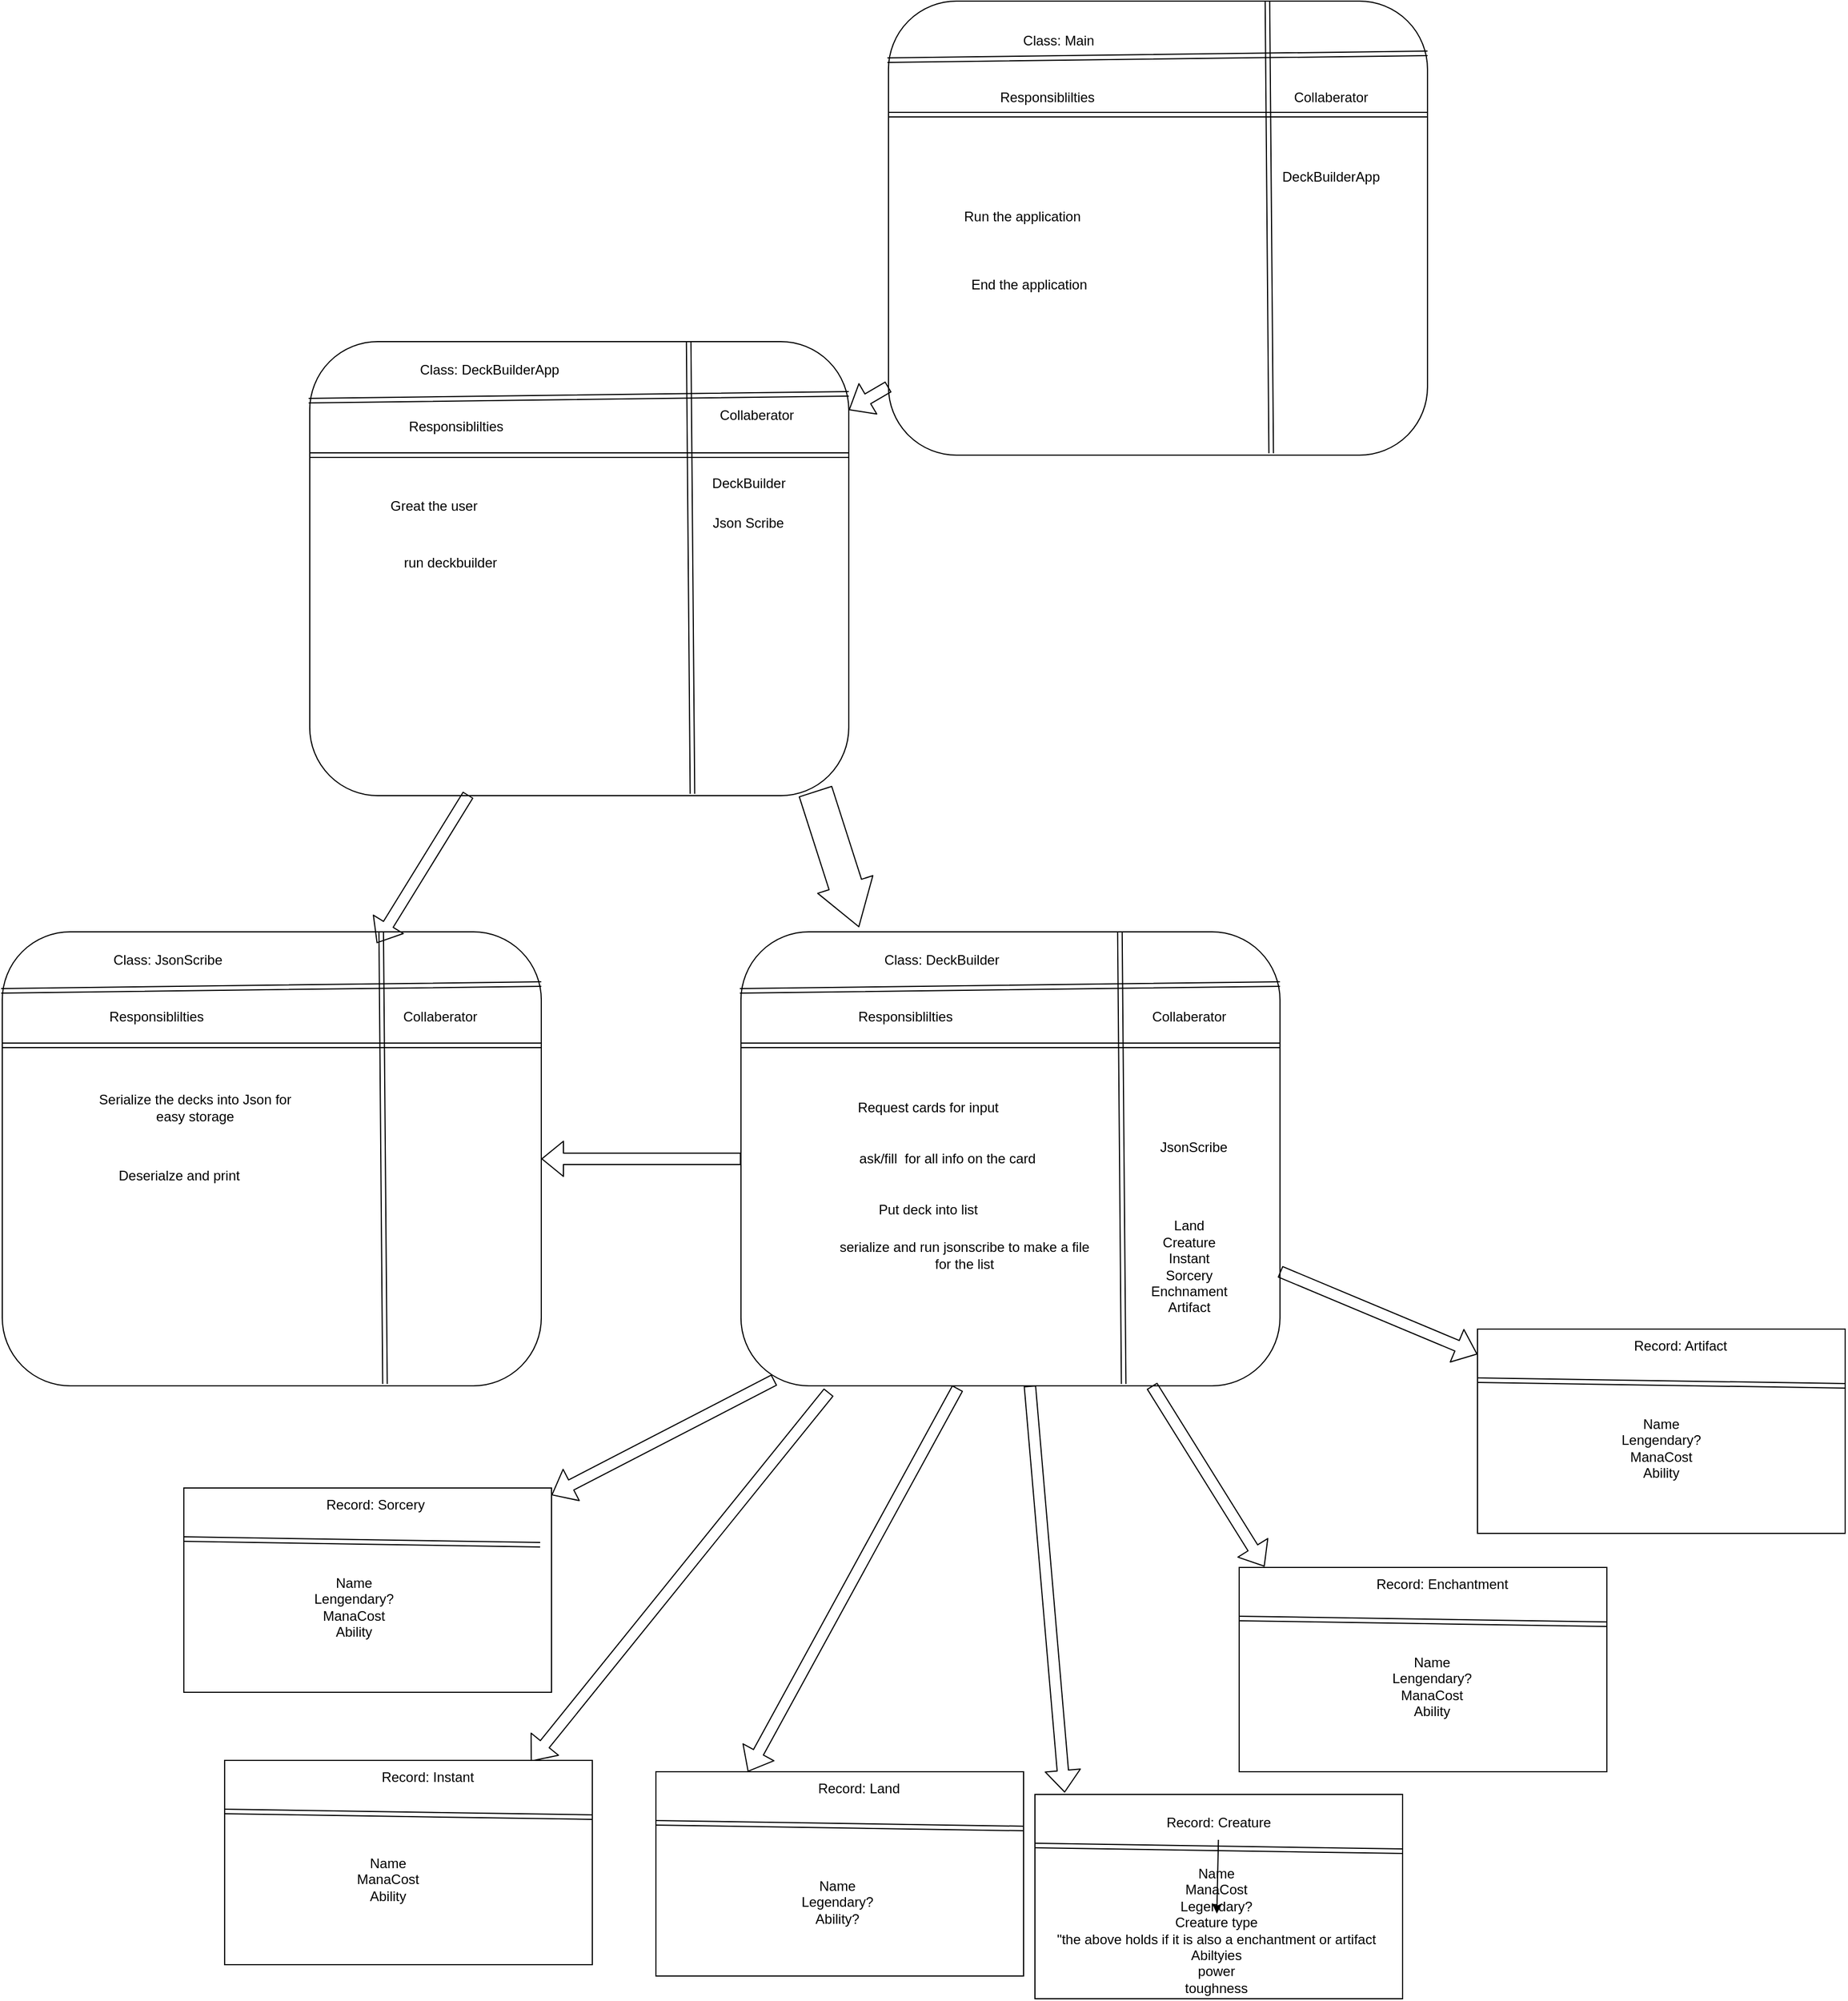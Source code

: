 <mxfile>
    <diagram id="VxAjxtcHLlGStrnzNrc-" name="Page-1">
        <mxGraphModel dx="1730" dy="1812" grid="1" gridSize="10" guides="1" tooltips="1" connect="1" arrows="1" fold="1" page="1" pageScale="1" pageWidth="850" pageHeight="1100" math="0" shadow="0">
            <root>
                <mxCell id="0"/>
                <mxCell id="1" parent="0"/>
                <mxCell id="8" value="" style="rounded=1;whiteSpace=wrap;html=1;" vertex="1" parent="1">
                    <mxGeometry x="610.95" y="-460" width="475" height="400" as="geometry"/>
                </mxCell>
                <mxCell id="10" value="" style="shape=link;html=1;exitX=0;exitY=0.25;exitDx=0;exitDy=0;entryX=1;entryY=0.25;entryDx=0;entryDy=0;" edge="1" parent="1" source="8" target="8">
                    <mxGeometry width="100" relative="1" as="geometry">
                        <mxPoint x="560.95" y="-310" as="sourcePoint"/>
                        <mxPoint x="660.95" y="-310" as="targetPoint"/>
                    </mxGeometry>
                </mxCell>
                <mxCell id="11" value="" style="shape=link;html=1;entryX=0.71;entryY=0.996;entryDx=0;entryDy=0;entryPerimeter=0;exitX=0.703;exitY=0;exitDx=0;exitDy=0;exitPerimeter=0;" edge="1" parent="1" source="8" target="8">
                    <mxGeometry width="100" relative="1" as="geometry">
                        <mxPoint x="670.95" y="-350" as="sourcePoint"/>
                        <mxPoint x="720.95" y="-250" as="targetPoint"/>
                    </mxGeometry>
                </mxCell>
                <mxCell id="12" value="Class: Main" style="text;html=1;strokeColor=none;fillColor=none;align=center;verticalAlign=middle;whiteSpace=wrap;rounded=0;" vertex="1" parent="1">
                    <mxGeometry x="710.95" y="-440" width="100" height="30" as="geometry"/>
                </mxCell>
                <mxCell id="13" value="DeckBuilderApp" style="text;html=1;strokeColor=none;fillColor=none;align=center;verticalAlign=middle;whiteSpace=wrap;rounded=0;" vertex="1" parent="1">
                    <mxGeometry x="970.95" y="-320" width="60" height="30" as="geometry"/>
                </mxCell>
                <mxCell id="15" value="Collaberator" style="text;html=1;strokeColor=none;fillColor=none;align=center;verticalAlign=middle;whiteSpace=wrap;rounded=0;" vertex="1" parent="1">
                    <mxGeometry x="970.95" y="-390" width="60" height="30" as="geometry"/>
                </mxCell>
                <mxCell id="16" value="" style="shape=link;html=1;exitX=-0.002;exitY=0.13;exitDx=0;exitDy=0;exitPerimeter=0;entryX=1;entryY=0.115;entryDx=0;entryDy=0;entryPerimeter=0;" edge="1" parent="1" source="8" target="8">
                    <mxGeometry width="100" relative="1" as="geometry">
                        <mxPoint x="690.95" y="-430" as="sourcePoint"/>
                        <mxPoint x="790.95" y="-430" as="targetPoint"/>
                    </mxGeometry>
                </mxCell>
                <mxCell id="17" value="Responsiblilties" style="text;html=1;strokeColor=none;fillColor=none;align=center;verticalAlign=middle;whiteSpace=wrap;rounded=0;" vertex="1" parent="1">
                    <mxGeometry x="720.95" y="-390" width="60" height="30" as="geometry"/>
                </mxCell>
                <mxCell id="18" value="" style="rounded=1;whiteSpace=wrap;html=1;" vertex="1" parent="1">
                    <mxGeometry x="-170.0" y="360" width="475" height="400" as="geometry"/>
                </mxCell>
                <mxCell id="19" value="" style="shape=link;html=1;exitX=0;exitY=0.25;exitDx=0;exitDy=0;entryX=1;entryY=0.25;entryDx=0;entryDy=0;" edge="1" parent="1" source="18" target="18">
                    <mxGeometry width="100" relative="1" as="geometry">
                        <mxPoint x="-224.05" y="500" as="sourcePoint"/>
                        <mxPoint x="-124.05" y="500" as="targetPoint"/>
                    </mxGeometry>
                </mxCell>
                <mxCell id="20" value="" style="shape=link;html=1;entryX=0.71;entryY=0.996;entryDx=0;entryDy=0;entryPerimeter=0;exitX=0.703;exitY=0;exitDx=0;exitDy=0;exitPerimeter=0;" edge="1" parent="1" source="18" target="18">
                    <mxGeometry width="100" relative="1" as="geometry">
                        <mxPoint x="-114.05" y="460" as="sourcePoint"/>
                        <mxPoint x="-64.05" y="560" as="targetPoint"/>
                    </mxGeometry>
                </mxCell>
                <mxCell id="21" value="Class: JsonScribe" style="text;html=1;strokeColor=none;fillColor=none;align=center;verticalAlign=middle;whiteSpace=wrap;rounded=0;" vertex="1" parent="1">
                    <mxGeometry x="-74.05" y="370" width="100" height="30" as="geometry"/>
                </mxCell>
                <mxCell id="23" value="Serialize the decks into Json for easy storage" style="text;html=1;strokeColor=none;fillColor=none;align=center;verticalAlign=middle;whiteSpace=wrap;rounded=0;" vertex="1" parent="1">
                    <mxGeometry x="-100" y="500" width="200" height="30" as="geometry"/>
                </mxCell>
                <mxCell id="24" value="Collaberator" style="text;html=1;strokeColor=none;fillColor=none;align=center;verticalAlign=middle;whiteSpace=wrap;rounded=0;" vertex="1" parent="1">
                    <mxGeometry x="185.95" y="420" width="60" height="30" as="geometry"/>
                </mxCell>
                <mxCell id="25" value="" style="shape=link;html=1;exitX=-0.002;exitY=0.13;exitDx=0;exitDy=0;exitPerimeter=0;entryX=1;entryY=0.115;entryDx=0;entryDy=0;entryPerimeter=0;" edge="1" parent="1" source="18" target="18">
                    <mxGeometry width="100" relative="1" as="geometry">
                        <mxPoint x="-94.05" y="380" as="sourcePoint"/>
                        <mxPoint x="5.95" y="380" as="targetPoint"/>
                    </mxGeometry>
                </mxCell>
                <mxCell id="26" value="Responsiblilties" style="text;html=1;strokeColor=none;fillColor=none;align=center;verticalAlign=middle;whiteSpace=wrap;rounded=0;" vertex="1" parent="1">
                    <mxGeometry x="-64.05" y="420" width="60" height="30" as="geometry"/>
                </mxCell>
                <mxCell id="27" value="" style="rounded=1;whiteSpace=wrap;html=1;" vertex="1" parent="1">
                    <mxGeometry x="480.95" y="360" width="475" height="400" as="geometry"/>
                </mxCell>
                <mxCell id="28" value="" style="shape=link;html=1;exitX=0;exitY=0.25;exitDx=0;exitDy=0;entryX=1;entryY=0.25;entryDx=0;entryDy=0;" edge="1" parent="1" source="27" target="27">
                    <mxGeometry width="100" relative="1" as="geometry">
                        <mxPoint x="435.95" y="500" as="sourcePoint"/>
                        <mxPoint x="535.95" y="500" as="targetPoint"/>
                    </mxGeometry>
                </mxCell>
                <mxCell id="29" value="" style="shape=link;html=1;entryX=0.71;entryY=0.996;entryDx=0;entryDy=0;entryPerimeter=0;exitX=0.703;exitY=0;exitDx=0;exitDy=0;exitPerimeter=0;" edge="1" parent="1" source="27" target="27">
                    <mxGeometry width="100" relative="1" as="geometry">
                        <mxPoint x="545.95" y="460" as="sourcePoint"/>
                        <mxPoint x="595.95" y="560" as="targetPoint"/>
                    </mxGeometry>
                </mxCell>
                <mxCell id="30" value="Class: DeckBuilder" style="text;html=1;strokeColor=none;fillColor=none;align=center;verticalAlign=middle;whiteSpace=wrap;rounded=0;" vertex="1" parent="1">
                    <mxGeometry x="585.95" y="370" width="144.05" height="30" as="geometry"/>
                </mxCell>
                <mxCell id="31" value="Land&lt;br&gt;Creature&lt;br&gt;Instant&lt;br&gt;Sorcery&lt;br&gt;Enchnament&lt;br&gt;Artifact&lt;br&gt;" style="text;html=1;strokeColor=none;fillColor=none;align=center;verticalAlign=middle;whiteSpace=wrap;rounded=0;" vertex="1" parent="1">
                    <mxGeometry x="845.95" y="640" width="60" height="30" as="geometry"/>
                </mxCell>
                <mxCell id="33" value="Collaberator" style="text;html=1;strokeColor=none;fillColor=none;align=center;verticalAlign=middle;whiteSpace=wrap;rounded=0;" vertex="1" parent="1">
                    <mxGeometry x="845.95" y="420" width="60" height="30" as="geometry"/>
                </mxCell>
                <mxCell id="34" value="" style="shape=link;html=1;exitX=-0.002;exitY=0.13;exitDx=0;exitDy=0;exitPerimeter=0;entryX=1;entryY=0.115;entryDx=0;entryDy=0;entryPerimeter=0;" edge="1" parent="1" source="27" target="27">
                    <mxGeometry width="100" relative="1" as="geometry">
                        <mxPoint x="565.95" y="380" as="sourcePoint"/>
                        <mxPoint x="665.95" y="380" as="targetPoint"/>
                    </mxGeometry>
                </mxCell>
                <mxCell id="35" value="Responsiblilties" style="text;html=1;strokeColor=none;fillColor=none;align=center;verticalAlign=middle;whiteSpace=wrap;rounded=0;" vertex="1" parent="1">
                    <mxGeometry x="595.95" y="420" width="60" height="30" as="geometry"/>
                </mxCell>
                <mxCell id="46" value="Run the application" style="text;html=1;strokeColor=none;fillColor=none;align=center;verticalAlign=middle;whiteSpace=wrap;rounded=0;" vertex="1" parent="1">
                    <mxGeometry x="664.05" y="-290" width="130" height="40" as="geometry"/>
                </mxCell>
                <mxCell id="49" value="" style="rounded=0;whiteSpace=wrap;html=1;" vertex="1" parent="1">
                    <mxGeometry x="406.0" y="1100" width="324" height="180" as="geometry"/>
                </mxCell>
                <mxCell id="50" value="" style="shape=link;html=1;exitX=0;exitY=0.25;exitDx=0;exitDy=0;" edge="1" parent="1" source="49">
                    <mxGeometry width="100" relative="1" as="geometry">
                        <mxPoint x="470.0" y="1170" as="sourcePoint"/>
                        <mxPoint x="730" y="1150" as="targetPoint"/>
                    </mxGeometry>
                </mxCell>
                <mxCell id="51" value="Record: Land" style="text;html=1;strokeColor=none;fillColor=none;align=center;verticalAlign=middle;whiteSpace=wrap;rounded=0;" vertex="1" parent="1">
                    <mxGeometry x="520" y="1100" width="130" height="30" as="geometry"/>
                </mxCell>
                <mxCell id="53" value="" style="shape=flexArrow;endArrow=classic;html=1;" edge="1" parent="1" source="8" target="69">
                    <mxGeometry width="50" height="50" relative="1" as="geometry">
                        <mxPoint x="520" y="200" as="sourcePoint"/>
                        <mxPoint x="630" y="160" as="targetPoint"/>
                    </mxGeometry>
                </mxCell>
                <mxCell id="55" value="" style="shape=flexArrow;endArrow=classic;html=1;exitX=0.402;exitY=1.005;exitDx=0;exitDy=0;exitPerimeter=0;entryX=0.25;entryY=0;entryDx=0;entryDy=0;" edge="1" parent="1" source="27" target="49">
                    <mxGeometry width="50" height="50" relative="1" as="geometry">
                        <mxPoint x="680" y="850" as="sourcePoint"/>
                        <mxPoint x="730" y="800" as="targetPoint"/>
                    </mxGeometry>
                </mxCell>
                <mxCell id="57" value="" style="shape=flexArrow;endArrow=classic;html=1;" edge="1" parent="1" source="27" target="18">
                    <mxGeometry width="50" height="50" relative="1" as="geometry">
                        <mxPoint x="380" y="570" as="sourcePoint"/>
                        <mxPoint x="430" y="520" as="targetPoint"/>
                    </mxGeometry>
                </mxCell>
                <mxCell id="58" value="End the application" style="text;html=1;strokeColor=none;fillColor=none;align=center;verticalAlign=middle;whiteSpace=wrap;rounded=0;" vertex="1" parent="1">
                    <mxGeometry x="670" y="-230" width="130" height="40" as="geometry"/>
                </mxCell>
                <mxCell id="59" value="Name&lt;br&gt;Legendary?&lt;br&gt;Ability?" style="text;html=1;strokeColor=none;fillColor=none;align=center;verticalAlign=middle;whiteSpace=wrap;rounded=0;" vertex="1" parent="1">
                    <mxGeometry x="535.95" y="1200" width="60" height="30" as="geometry"/>
                </mxCell>
                <mxCell id="61" value="Deserialze and print" style="text;html=1;strokeColor=none;fillColor=none;align=center;verticalAlign=middle;whiteSpace=wrap;rounded=0;" vertex="1" parent="1">
                    <mxGeometry x="-114.05" y="560" width="200" height="30" as="geometry"/>
                </mxCell>
                <mxCell id="62" value="Request cards for input" style="text;html=1;strokeColor=none;fillColor=none;align=center;verticalAlign=middle;whiteSpace=wrap;rounded=0;" vertex="1" parent="1">
                    <mxGeometry x="545.95" y="500" width="200" height="30" as="geometry"/>
                </mxCell>
                <mxCell id="63" value="Put deck into list" style="text;html=1;strokeColor=none;fillColor=none;align=center;verticalAlign=middle;whiteSpace=wrap;rounded=0;" vertex="1" parent="1">
                    <mxGeometry x="545.95" y="590" width="200" height="30" as="geometry"/>
                </mxCell>
                <mxCell id="65" value="ask/fill&amp;nbsp; for all info on the card" style="text;html=1;strokeColor=none;fillColor=none;align=center;verticalAlign=middle;whiteSpace=wrap;rounded=0;" vertex="1" parent="1">
                    <mxGeometry x="575.95" y="545" width="174.05" height="30" as="geometry"/>
                </mxCell>
                <mxCell id="66" value="JsonScribe" style="text;html=1;strokeColor=none;fillColor=none;align=center;verticalAlign=middle;whiteSpace=wrap;rounded=0;" vertex="1" parent="1">
                    <mxGeometry x="850" y="535" width="60" height="30" as="geometry"/>
                </mxCell>
                <mxCell id="69" value="" style="rounded=1;whiteSpace=wrap;html=1;" vertex="1" parent="1">
                    <mxGeometry x="100.95" y="-160" width="475" height="400" as="geometry"/>
                </mxCell>
                <mxCell id="68" value="serialize and run jsonscribe to make a file for the list" style="text;html=1;strokeColor=none;fillColor=none;align=center;verticalAlign=middle;whiteSpace=wrap;rounded=0;" vertex="1" parent="1">
                    <mxGeometry x="565.95" y="630" width="224.05" height="30" as="geometry"/>
                </mxCell>
                <mxCell id="70" value="" style="shape=link;html=1;exitX=0;exitY=0.25;exitDx=0;exitDy=0;entryX=1;entryY=0.25;entryDx=0;entryDy=0;" edge="1" parent="1" source="69" target="69">
                    <mxGeometry width="100" relative="1" as="geometry">
                        <mxPoint x="-9.05" y="-40" as="sourcePoint"/>
                        <mxPoint x="90.95" y="-40" as="targetPoint"/>
                    </mxGeometry>
                </mxCell>
                <mxCell id="71" value="" style="shape=link;html=1;entryX=0.71;entryY=0.996;entryDx=0;entryDy=0;entryPerimeter=0;exitX=0.703;exitY=0;exitDx=0;exitDy=0;exitPerimeter=0;" edge="1" parent="1" source="69" target="69">
                    <mxGeometry width="100" relative="1" as="geometry">
                        <mxPoint x="100.95" y="-80" as="sourcePoint"/>
                        <mxPoint x="150.95" y="20" as="targetPoint"/>
                    </mxGeometry>
                </mxCell>
                <mxCell id="72" value="Class: DeckBuilderApp" style="text;html=1;strokeColor=none;fillColor=none;align=center;verticalAlign=middle;whiteSpace=wrap;rounded=0;" vertex="1" parent="1">
                    <mxGeometry x="180" y="-150" width="159.05" height="30" as="geometry"/>
                </mxCell>
                <mxCell id="73" value="DeckBuilder" style="text;html=1;strokeColor=none;fillColor=none;align=center;verticalAlign=middle;whiteSpace=wrap;rounded=0;" vertex="1" parent="1">
                    <mxGeometry x="457.5" y="-50" width="60" height="30" as="geometry"/>
                </mxCell>
                <mxCell id="74" value="Great the user" style="text;html=1;strokeColor=none;fillColor=none;align=center;verticalAlign=middle;whiteSpace=wrap;rounded=0;" vertex="1" parent="1">
                    <mxGeometry x="160.95" y="-30" width="99.05" height="30" as="geometry"/>
                </mxCell>
                <mxCell id="75" value="Collaberator" style="text;html=1;strokeColor=none;fillColor=none;align=center;verticalAlign=middle;whiteSpace=wrap;rounded=0;" vertex="1" parent="1">
                    <mxGeometry x="465.0" y="-110" width="60" height="30" as="geometry"/>
                </mxCell>
                <mxCell id="76" value="" style="shape=link;html=1;exitX=-0.002;exitY=0.13;exitDx=0;exitDy=0;exitPerimeter=0;entryX=1;entryY=0.115;entryDx=0;entryDy=0;entryPerimeter=0;" edge="1" parent="1" source="69" target="69">
                    <mxGeometry width="100" relative="1" as="geometry">
                        <mxPoint x="120.95" y="-160" as="sourcePoint"/>
                        <mxPoint x="220.95" y="-160" as="targetPoint"/>
                    </mxGeometry>
                </mxCell>
                <mxCell id="77" value="Responsiblilties" style="text;html=1;strokeColor=none;fillColor=none;align=center;verticalAlign=middle;whiteSpace=wrap;rounded=0;" vertex="1" parent="1">
                    <mxGeometry x="200.0" y="-100" width="60" height="30" as="geometry"/>
                </mxCell>
                <mxCell id="81" value="" style="shape=flexArrow;endArrow=classic;html=1;exitX=0.938;exitY=0.99;exitDx=0;exitDy=0;exitPerimeter=0;width=30;endSize=12.7;entryX=0.219;entryY=-0.01;entryDx=0;entryDy=0;entryPerimeter=0;" edge="1" parent="1" source="69" target="27">
                    <mxGeometry width="50" height="50" relative="1" as="geometry">
                        <mxPoint x="491.832" y="230" as="sourcePoint"/>
                        <mxPoint x="640" y="350" as="targetPoint"/>
                    </mxGeometry>
                </mxCell>
                <mxCell id="82" value="" style="shape=flexArrow;endArrow=classic;html=1;exitX=0.294;exitY=0.998;exitDx=0;exitDy=0;exitPerimeter=0;" edge="1" parent="1" source="69">
                    <mxGeometry width="50" height="50" relative="1" as="geometry">
                        <mxPoint x="496.5" y="216" as="sourcePoint"/>
                        <mxPoint x="160" y="370" as="targetPoint"/>
                    </mxGeometry>
                </mxCell>
                <mxCell id="83" value="Json Scribe" style="text;html=1;strokeColor=none;fillColor=none;align=center;verticalAlign=middle;whiteSpace=wrap;rounded=0;" vertex="1" parent="1">
                    <mxGeometry x="450" y="-15" width="75" height="30" as="geometry"/>
                </mxCell>
                <mxCell id="84" value="run deckbuilder" style="text;html=1;strokeColor=none;fillColor=none;align=center;verticalAlign=middle;whiteSpace=wrap;rounded=0;" vertex="1" parent="1">
                    <mxGeometry x="145" y="20" width="160" height="30" as="geometry"/>
                </mxCell>
                <mxCell id="86" value="" style="shape=flexArrow;endArrow=classic;html=1;exitX=0.062;exitY=0.987;exitDx=0;exitDy=0;exitPerimeter=0;" edge="1" parent="1" source="27" target="104">
                    <mxGeometry width="50" height="50" relative="1" as="geometry">
                        <mxPoint x="530" y="1060" as="sourcePoint"/>
                        <mxPoint x="360" y="860" as="targetPoint"/>
                    </mxGeometry>
                </mxCell>
                <mxCell id="87" value="" style="shape=flexArrow;endArrow=classic;html=1;exitX=0.163;exitY=1.014;exitDx=0;exitDy=0;exitPerimeter=0;entryX=0.833;entryY=0.005;entryDx=0;entryDy=0;entryPerimeter=0;" edge="1" parent="1" source="27" target="99">
                    <mxGeometry width="50" height="50" relative="1" as="geometry">
                        <mxPoint x="520" y="1100" as="sourcePoint"/>
                        <mxPoint x="400" y="960" as="targetPoint"/>
                    </mxGeometry>
                </mxCell>
                <mxCell id="88" value="" style="shape=flexArrow;endArrow=classic;html=1;entryX=0.081;entryY=-0.009;entryDx=0;entryDy=0;entryPerimeter=0;" edge="1" parent="1" source="27" target="92">
                    <mxGeometry width="50" height="50" relative="1" as="geometry">
                        <mxPoint x="750" y="1100" as="sourcePoint"/>
                        <mxPoint x="747" y="1120" as="targetPoint"/>
                    </mxGeometry>
                </mxCell>
                <mxCell id="90" value="" style="shape=flexArrow;endArrow=classic;html=1;entryX=0.069;entryY=-0.004;entryDx=0;entryDy=0;entryPerimeter=0;" edge="1" parent="1" source="27" target="109">
                    <mxGeometry width="50" height="50" relative="1" as="geometry">
                        <mxPoint x="940" y="1160" as="sourcePoint"/>
                        <mxPoint x="920" y="980" as="targetPoint"/>
                    </mxGeometry>
                </mxCell>
                <mxCell id="91" value="" style="shape=flexArrow;endArrow=classic;html=1;" edge="1" parent="1" source="27" target="114">
                    <mxGeometry width="50" height="50" relative="1" as="geometry">
                        <mxPoint x="1010" y="990" as="sourcePoint"/>
                        <mxPoint x="1080" y="790" as="targetPoint"/>
                    </mxGeometry>
                </mxCell>
                <mxCell id="92" value="" style="rounded=0;whiteSpace=wrap;html=1;" vertex="1" parent="1">
                    <mxGeometry x="740" y="1120" width="324" height="180" as="geometry"/>
                </mxCell>
                <mxCell id="93" value="" style="shape=link;html=1;exitX=0;exitY=0.25;exitDx=0;exitDy=0;" edge="1" parent="1" source="92">
                    <mxGeometry width="100" relative="1" as="geometry">
                        <mxPoint x="804" y="1190" as="sourcePoint"/>
                        <mxPoint x="1064" y="1170" as="targetPoint"/>
                    </mxGeometry>
                </mxCell>
                <mxCell id="98" value="" style="edgeStyle=none;html=1;" edge="1" parent="1" source="94" target="95">
                    <mxGeometry relative="1" as="geometry"/>
                </mxCell>
                <mxCell id="94" value="Record: Creature" style="text;html=1;strokeColor=none;fillColor=none;align=center;verticalAlign=middle;whiteSpace=wrap;rounded=0;" vertex="1" parent="1">
                    <mxGeometry x="837" y="1130" width="130" height="30" as="geometry"/>
                </mxCell>
                <mxCell id="95" value="Name&lt;br&gt;ManaCost&lt;br&gt;Legendary?&lt;br&gt;Creature type&lt;br&gt;&quot;the above holds if it is also a enchantment or artifact&lt;br&gt;Abiltyies&lt;br&gt;power&lt;br&gt;toughness" style="text;html=1;strokeColor=none;fillColor=none;align=center;verticalAlign=middle;whiteSpace=wrap;rounded=0;" vertex="1" parent="1">
                    <mxGeometry x="750" y="1225" width="300" height="30" as="geometry"/>
                </mxCell>
                <mxCell id="99" value="" style="rounded=0;whiteSpace=wrap;html=1;" vertex="1" parent="1">
                    <mxGeometry x="25.95" y="1090" width="324" height="180" as="geometry"/>
                </mxCell>
                <mxCell id="100" value="" style="shape=link;html=1;exitX=0;exitY=0.25;exitDx=0;exitDy=0;" edge="1" parent="1" source="99">
                    <mxGeometry width="100" relative="1" as="geometry">
                        <mxPoint x="89.95" y="1160" as="sourcePoint"/>
                        <mxPoint x="349.95" y="1140" as="targetPoint"/>
                    </mxGeometry>
                </mxCell>
                <mxCell id="101" value="Record: Instant" style="text;html=1;strokeColor=none;fillColor=none;align=center;verticalAlign=middle;whiteSpace=wrap;rounded=0;" vertex="1" parent="1">
                    <mxGeometry x="139.95" y="1090" width="130" height="30" as="geometry"/>
                </mxCell>
                <mxCell id="104" value="" style="rounded=0;whiteSpace=wrap;html=1;" vertex="1" parent="1">
                    <mxGeometry x="-10.0" y="850" width="324" height="180" as="geometry"/>
                </mxCell>
                <mxCell id="105" value="" style="shape=link;html=1;exitX=0;exitY=0.25;exitDx=0;exitDy=0;" edge="1" parent="1" source="104">
                    <mxGeometry width="100" relative="1" as="geometry">
                        <mxPoint x="44.0" y="920" as="sourcePoint"/>
                        <mxPoint x="304" y="900" as="targetPoint"/>
                    </mxGeometry>
                </mxCell>
                <mxCell id="106" value="Record: Sorcery" style="text;html=1;strokeColor=none;fillColor=none;align=center;verticalAlign=middle;whiteSpace=wrap;rounded=0;" vertex="1" parent="1">
                    <mxGeometry x="94" y="850" width="130" height="30" as="geometry"/>
                </mxCell>
                <mxCell id="109" value="" style="rounded=0;whiteSpace=wrap;html=1;" vertex="1" parent="1">
                    <mxGeometry x="920" y="920" width="324" height="180" as="geometry"/>
                </mxCell>
                <mxCell id="110" value="" style="shape=link;html=1;exitX=0;exitY=0.25;exitDx=0;exitDy=0;" edge="1" parent="1" source="109">
                    <mxGeometry width="100" relative="1" as="geometry">
                        <mxPoint x="984" y="990" as="sourcePoint"/>
                        <mxPoint x="1244" y="970" as="targetPoint"/>
                    </mxGeometry>
                </mxCell>
                <mxCell id="111" value="Record: Enchantment" style="text;html=1;strokeColor=none;fillColor=none;align=center;verticalAlign=middle;whiteSpace=wrap;rounded=0;" vertex="1" parent="1">
                    <mxGeometry x="1034" y="920" width="130" height="30" as="geometry"/>
                </mxCell>
                <mxCell id="114" value="" style="rounded=0;whiteSpace=wrap;html=1;" vertex="1" parent="1">
                    <mxGeometry x="1130" y="710" width="324" height="180" as="geometry"/>
                </mxCell>
                <mxCell id="115" value="" style="shape=link;html=1;exitX=0;exitY=0.25;exitDx=0;exitDy=0;" edge="1" parent="1" source="114">
                    <mxGeometry width="100" relative="1" as="geometry">
                        <mxPoint x="1194" y="780" as="sourcePoint"/>
                        <mxPoint x="1454" y="760" as="targetPoint"/>
                    </mxGeometry>
                </mxCell>
                <mxCell id="116" value="Record: Artifact" style="text;html=1;strokeColor=none;fillColor=none;align=center;verticalAlign=middle;whiteSpace=wrap;rounded=0;" vertex="1" parent="1">
                    <mxGeometry x="1244" y="710" width="130" height="30" as="geometry"/>
                </mxCell>
                <mxCell id="120" value="Name&lt;br&gt;ManaCost&lt;br&gt;Ability" style="text;html=1;strokeColor=none;fillColor=none;align=center;verticalAlign=middle;whiteSpace=wrap;rounded=0;" vertex="1" parent="1">
                    <mxGeometry x="139.95" y="1180" width="60" height="30" as="geometry"/>
                </mxCell>
                <mxCell id="121" value="Name&lt;br&gt;Lengendary?&lt;br&gt;ManaCost&lt;br&gt;Ability" style="text;html=1;strokeColor=none;fillColor=none;align=center;verticalAlign=middle;whiteSpace=wrap;rounded=0;" vertex="1" parent="1">
                    <mxGeometry x="110.0" y="940" width="60" height="30" as="geometry"/>
                </mxCell>
                <mxCell id="123" value="Name&lt;br&gt;Lengendary?&lt;br&gt;ManaCost&lt;br&gt;Ability" style="text;html=1;strokeColor=none;fillColor=none;align=center;verticalAlign=middle;whiteSpace=wrap;rounded=0;" vertex="1" parent="1">
                    <mxGeometry x="1060" y="1010" width="60" height="30" as="geometry"/>
                </mxCell>
                <mxCell id="124" value="Name&lt;br&gt;Lengendary?&lt;br&gt;ManaCost&lt;br&gt;Ability" style="text;html=1;strokeColor=none;fillColor=none;align=center;verticalAlign=middle;whiteSpace=wrap;rounded=0;" vertex="1" parent="1">
                    <mxGeometry x="1262" y="800" width="60" height="30" as="geometry"/>
                </mxCell>
            </root>
        </mxGraphModel>
    </diagram>
</mxfile>